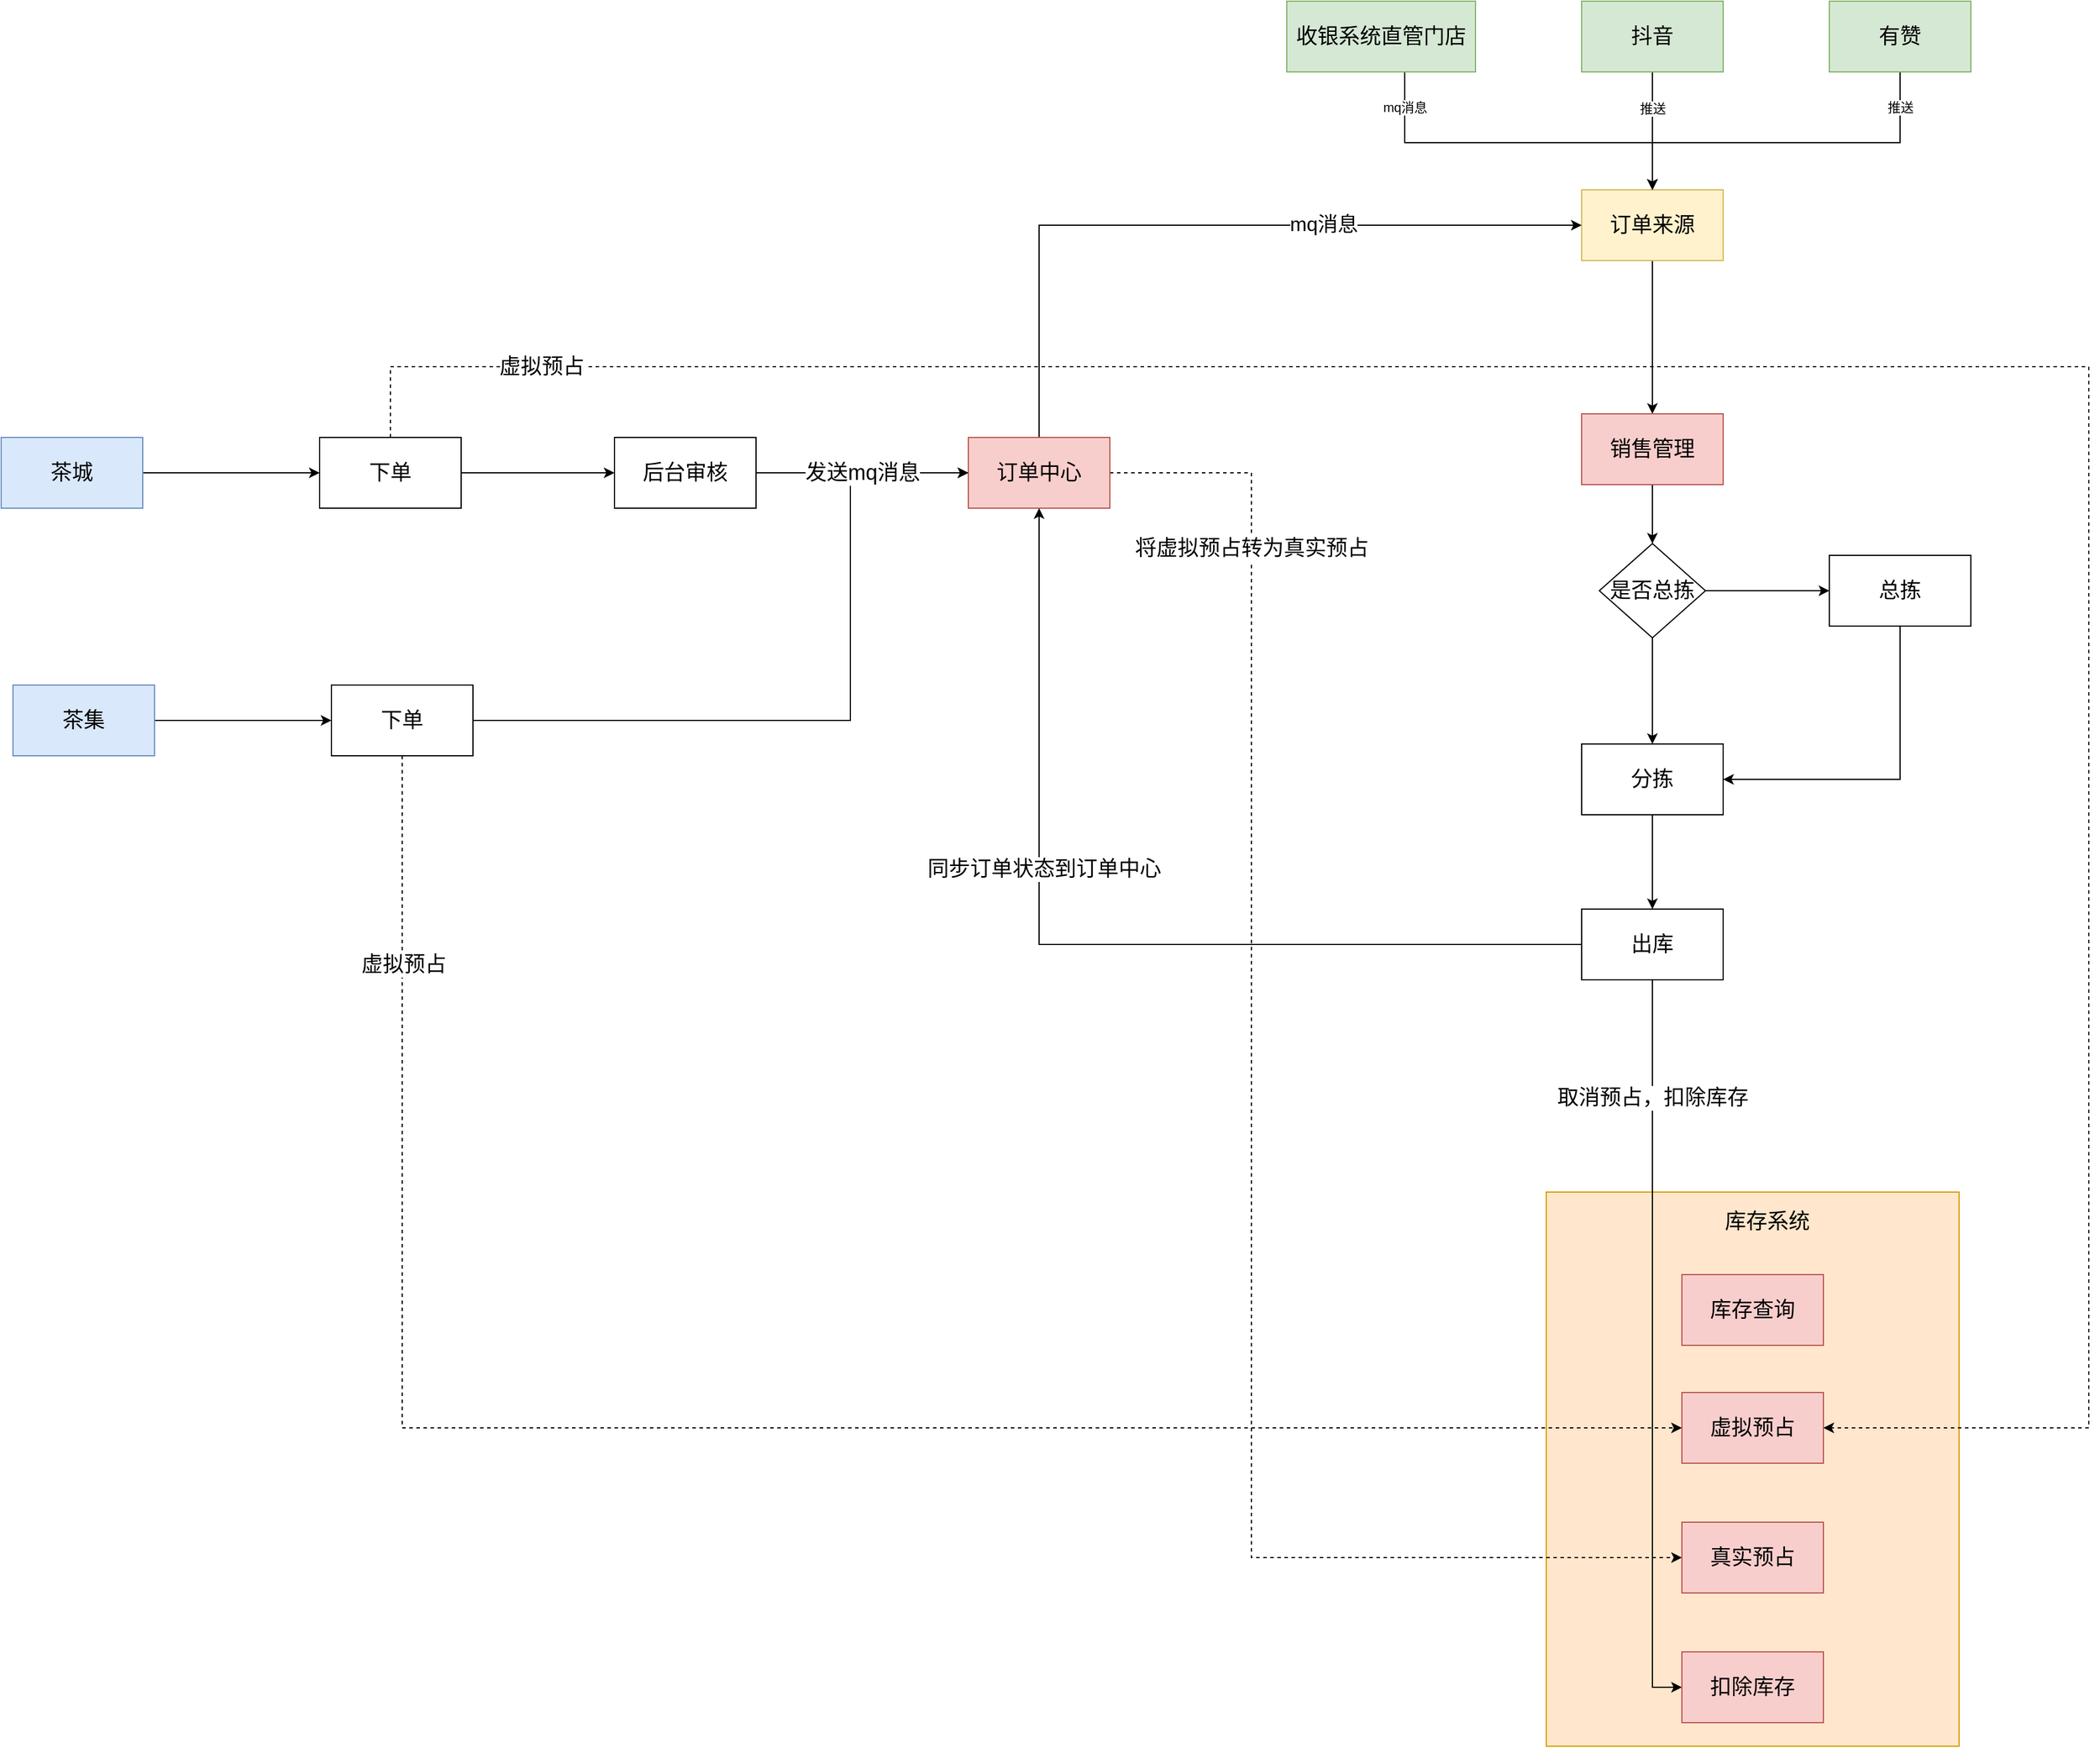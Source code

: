 <mxfile version="16.5.6" type="github" pages="4">
  <diagram id="C5RBs43oDa-KdzZeNtuy" name="Page-1">
    <mxGraphModel dx="3076" dy="1875" grid="1" gridSize="10" guides="1" tooltips="1" connect="1" arrows="1" fold="1" page="1" pageScale="1" pageWidth="827" pageHeight="1169" math="0" shadow="0">
      <root>
        <mxCell id="WIyWlLk6GJQsqaUBKTNV-0" />
        <mxCell id="WIyWlLk6GJQsqaUBKTNV-1" parent="WIyWlLk6GJQsqaUBKTNV-0" />
        <mxCell id="7eyO9Ys8YFR0F45SlKn1-10" value="" style="rounded=0;whiteSpace=wrap;html=1;fillColor=#ffe6cc;strokeColor=#d79b00;" vertex="1" parent="WIyWlLk6GJQsqaUBKTNV-1">
          <mxGeometry x="190" y="730" width="350" height="470" as="geometry" />
        </mxCell>
        <mxCell id="7eyO9Ys8YFR0F45SlKn1-21" style="edgeStyle=orthogonalEdgeStyle;rounded=0;orthogonalLoop=1;jettySize=auto;html=1;entryX=0.5;entryY=0;entryDx=0;entryDy=0;" edge="1" parent="WIyWlLk6GJQsqaUBKTNV-1" source="7eyO9Ys8YFR0F45SlKn1-3" target="7eyO9Ys8YFR0F45SlKn1-15">
          <mxGeometry relative="1" as="geometry" />
        </mxCell>
        <mxCell id="7eyO9Ys8YFR0F45SlKn1-3" value="&lt;font style=&quot;font-size: 18px&quot;&gt;订单来源&lt;/font&gt;" style="rounded=0;whiteSpace=wrap;html=1;fillColor=#fff2cc;strokeColor=#d6b656;" vertex="1" parent="WIyWlLk6GJQsqaUBKTNV-1">
          <mxGeometry x="220" y="-120" width="120" height="60" as="geometry" />
        </mxCell>
        <mxCell id="7eyO9Ys8YFR0F45SlKn1-49" style="edgeStyle=orthogonalEdgeStyle;rounded=0;orthogonalLoop=1;jettySize=auto;html=1;entryX=0;entryY=0.5;entryDx=0;entryDy=0;exitX=0.5;exitY=0;exitDx=0;exitDy=0;" edge="1" parent="WIyWlLk6GJQsqaUBKTNV-1" source="7eyO9Ys8YFR0F45SlKn1-4" target="7eyO9Ys8YFR0F45SlKn1-3">
          <mxGeometry relative="1" as="geometry">
            <mxPoint x="40" y="-90" as="sourcePoint" />
          </mxGeometry>
        </mxCell>
        <mxCell id="7eyO9Ys8YFR0F45SlKn1-50" value="mq消息" style="edgeLabel;html=1;align=center;verticalAlign=middle;resizable=0;points=[];fontSize=17;" vertex="1" connectable="0" parent="7eyO9Ys8YFR0F45SlKn1-49">
          <mxGeometry x="-0.133" relative="1" as="geometry">
            <mxPoint x="143" as="offset" />
          </mxGeometry>
        </mxCell>
        <mxCell id="7eyO9Ys8YFR0F45SlKn1-57" style="edgeStyle=orthogonalEdgeStyle;rounded=0;orthogonalLoop=1;jettySize=auto;html=1;entryX=0;entryY=0.5;entryDx=0;entryDy=0;dashed=1;" edge="1" parent="WIyWlLk6GJQsqaUBKTNV-1" source="7eyO9Ys8YFR0F45SlKn1-4" target="7eyO9Ys8YFR0F45SlKn1-14">
          <mxGeometry relative="1" as="geometry">
            <Array as="points">
              <mxPoint x="-60" y="120" />
              <mxPoint x="-60" y="1040" />
            </Array>
          </mxGeometry>
        </mxCell>
        <mxCell id="7eyO9Ys8YFR0F45SlKn1-63" value="将虚拟预占转为真实预占" style="edgeLabel;html=1;align=center;verticalAlign=middle;resizable=0;points=[];fontSize=18;" vertex="1" connectable="0" parent="7eyO9Ys8YFR0F45SlKn1-57">
          <mxGeometry x="-0.739" relative="1" as="geometry">
            <mxPoint as="offset" />
          </mxGeometry>
        </mxCell>
        <mxCell id="7eyO9Ys8YFR0F45SlKn1-4" value="&lt;font style=&quot;font-size: 18px&quot;&gt;订单中心&lt;/font&gt;" style="rounded=0;whiteSpace=wrap;html=1;fillColor=#f8cecc;strokeColor=#b85450;" vertex="1" parent="WIyWlLk6GJQsqaUBKTNV-1">
          <mxGeometry x="-300" y="90" width="120" height="60" as="geometry" />
        </mxCell>
        <mxCell id="7eyO9Ys8YFR0F45SlKn1-8" style="edgeStyle=orthogonalEdgeStyle;rounded=0;orthogonalLoop=1;jettySize=auto;html=1;entryX=0.5;entryY=0;entryDx=0;entryDy=0;" edge="1" parent="WIyWlLk6GJQsqaUBKTNV-1" source="7eyO9Ys8YFR0F45SlKn1-5" target="7eyO9Ys8YFR0F45SlKn1-3">
          <mxGeometry relative="1" as="geometry" />
        </mxCell>
        <mxCell id="7eyO9Ys8YFR0F45SlKn1-17" value="推送" style="edgeLabel;html=1;align=center;verticalAlign=middle;resizable=0;points=[];" vertex="1" connectable="0" parent="7eyO9Ys8YFR0F45SlKn1-8">
          <mxGeometry x="-0.153" y="-1" relative="1" as="geometry">
            <mxPoint x="1" y="-12" as="offset" />
          </mxGeometry>
        </mxCell>
        <mxCell id="7eyO9Ys8YFR0F45SlKn1-5" value="&lt;font style=&quot;font-size: 18px&quot;&gt;抖音&lt;/font&gt;" style="rounded=0;whiteSpace=wrap;html=1;fillColor=#d5e8d4;strokeColor=#82b366;" vertex="1" parent="WIyWlLk6GJQsqaUBKTNV-1">
          <mxGeometry x="220" y="-280" width="120" height="60" as="geometry" />
        </mxCell>
        <mxCell id="7eyO9Ys8YFR0F45SlKn1-9" style="edgeStyle=orthogonalEdgeStyle;rounded=0;orthogonalLoop=1;jettySize=auto;html=1;" edge="1" parent="WIyWlLk6GJQsqaUBKTNV-1" source="7eyO9Ys8YFR0F45SlKn1-6">
          <mxGeometry relative="1" as="geometry">
            <mxPoint x="280" y="-120" as="targetPoint" />
            <Array as="points">
              <mxPoint x="490" y="-160" />
              <mxPoint x="280" y="-160" />
            </Array>
          </mxGeometry>
        </mxCell>
        <mxCell id="7eyO9Ys8YFR0F45SlKn1-18" value="推送" style="edgeLabel;html=1;align=center;verticalAlign=middle;resizable=0;points=[];" vertex="1" connectable="0" parent="7eyO9Ys8YFR0F45SlKn1-9">
          <mxGeometry x="-0.693" y="-2" relative="1" as="geometry">
            <mxPoint x="2" y="-18" as="offset" />
          </mxGeometry>
        </mxCell>
        <mxCell id="7eyO9Ys8YFR0F45SlKn1-6" value="&lt;font style=&quot;font-size: 18px&quot;&gt;有赞&lt;/font&gt;" style="rounded=0;whiteSpace=wrap;html=1;fillColor=#d5e8d4;strokeColor=#82b366;" vertex="1" parent="WIyWlLk6GJQsqaUBKTNV-1">
          <mxGeometry x="430" y="-280" width="120" height="60" as="geometry" />
        </mxCell>
        <mxCell id="7eyO9Ys8YFR0F45SlKn1-11" value="&lt;font style=&quot;font-size: 18px&quot;&gt;库存系统&lt;/font&gt;" style="text;html=1;strokeColor=none;fillColor=none;align=center;verticalAlign=middle;whiteSpace=wrap;rounded=0;" vertex="1" parent="WIyWlLk6GJQsqaUBKTNV-1">
          <mxGeometry x="335" y="740" width="85" height="30" as="geometry" />
        </mxCell>
        <mxCell id="7eyO9Ys8YFR0F45SlKn1-12" value="&lt;font style=&quot;font-size: 18px&quot;&gt;库存查询&lt;/font&gt;" style="rounded=0;whiteSpace=wrap;html=1;fillColor=#f8cecc;strokeColor=#b85450;" vertex="1" parent="WIyWlLk6GJQsqaUBKTNV-1">
          <mxGeometry x="305" y="800" width="120" height="60" as="geometry" />
        </mxCell>
        <mxCell id="7eyO9Ys8YFR0F45SlKn1-13" value="&lt;font style=&quot;font-size: 18px&quot;&gt;虚拟预占&lt;/font&gt;" style="rounded=0;whiteSpace=wrap;html=1;fillColor=#f8cecc;strokeColor=#b85450;" vertex="1" parent="WIyWlLk6GJQsqaUBKTNV-1">
          <mxGeometry x="305" y="900" width="120" height="60" as="geometry" />
        </mxCell>
        <mxCell id="7eyO9Ys8YFR0F45SlKn1-14" value="&lt;font style=&quot;font-size: 18px&quot;&gt;真实预占&lt;/font&gt;" style="rounded=0;whiteSpace=wrap;html=1;fillColor=#f8cecc;strokeColor=#b85450;" vertex="1" parent="WIyWlLk6GJQsqaUBKTNV-1">
          <mxGeometry x="305" y="1010" width="120" height="60" as="geometry" />
        </mxCell>
        <mxCell id="7eyO9Ys8YFR0F45SlKn1-29" value="" style="edgeStyle=orthogonalEdgeStyle;rounded=0;orthogonalLoop=1;jettySize=auto;html=1;" edge="1" parent="WIyWlLk6GJQsqaUBKTNV-1" source="7eyO9Ys8YFR0F45SlKn1-15" target="7eyO9Ys8YFR0F45SlKn1-28">
          <mxGeometry relative="1" as="geometry" />
        </mxCell>
        <mxCell id="7eyO9Ys8YFR0F45SlKn1-15" value="&lt;font style=&quot;font-size: 18px&quot;&gt;销售管理&lt;/font&gt;" style="rounded=0;whiteSpace=wrap;html=1;fillColor=#f8cecc;strokeColor=#b85450;" vertex="1" parent="WIyWlLk6GJQsqaUBKTNV-1">
          <mxGeometry x="220" y="70" width="120" height="60" as="geometry" />
        </mxCell>
        <mxCell id="7eyO9Ys8YFR0F45SlKn1-52" value="" style="edgeStyle=orthogonalEdgeStyle;rounded=0;orthogonalLoop=1;jettySize=auto;html=1;" edge="1" parent="WIyWlLk6GJQsqaUBKTNV-1" source="7eyO9Ys8YFR0F45SlKn1-23" target="7eyO9Ys8YFR0F45SlKn1-51">
          <mxGeometry relative="1" as="geometry" />
        </mxCell>
        <mxCell id="7eyO9Ys8YFR0F45SlKn1-23" value="&lt;font style=&quot;font-size: 18px&quot;&gt;茶城&lt;/font&gt;" style="rounded=0;whiteSpace=wrap;html=1;fillColor=#dae8fc;strokeColor=#6c8ebf;" vertex="1" parent="WIyWlLk6GJQsqaUBKTNV-1">
          <mxGeometry x="-1120" y="90" width="120" height="60" as="geometry" />
        </mxCell>
        <mxCell id="7eyO9Ys8YFR0F45SlKn1-59" value="" style="edgeStyle=orthogonalEdgeStyle;rounded=0;orthogonalLoop=1;jettySize=auto;html=1;" edge="1" parent="WIyWlLk6GJQsqaUBKTNV-1" source="7eyO9Ys8YFR0F45SlKn1-24" target="7eyO9Ys8YFR0F45SlKn1-58">
          <mxGeometry relative="1" as="geometry" />
        </mxCell>
        <mxCell id="7eyO9Ys8YFR0F45SlKn1-24" value="&lt;font style=&quot;font-size: 18px&quot;&gt;茶集&lt;/font&gt;" style="rounded=0;whiteSpace=wrap;html=1;fillColor=#dae8fc;strokeColor=#6c8ebf;" vertex="1" parent="WIyWlLk6GJQsqaUBKTNV-1">
          <mxGeometry x="-1110" y="300" width="120" height="60" as="geometry" />
        </mxCell>
        <mxCell id="7eyO9Ys8YFR0F45SlKn1-31" value="" style="edgeStyle=orthogonalEdgeStyle;rounded=0;orthogonalLoop=1;jettySize=auto;html=1;" edge="1" parent="WIyWlLk6GJQsqaUBKTNV-1" source="7eyO9Ys8YFR0F45SlKn1-28" target="7eyO9Ys8YFR0F45SlKn1-30">
          <mxGeometry relative="1" as="geometry" />
        </mxCell>
        <mxCell id="7eyO9Ys8YFR0F45SlKn1-33" value="" style="edgeStyle=orthogonalEdgeStyle;rounded=0;orthogonalLoop=1;jettySize=auto;html=1;" edge="1" parent="WIyWlLk6GJQsqaUBKTNV-1" source="7eyO9Ys8YFR0F45SlKn1-28" target="7eyO9Ys8YFR0F45SlKn1-32">
          <mxGeometry relative="1" as="geometry" />
        </mxCell>
        <mxCell id="7eyO9Ys8YFR0F45SlKn1-28" value="&lt;font style=&quot;font-size: 18px&quot;&gt;是否总拣&lt;/font&gt;" style="rhombus;whiteSpace=wrap;html=1;rounded=0;" vertex="1" parent="WIyWlLk6GJQsqaUBKTNV-1">
          <mxGeometry x="235" y="180" width="90" height="80" as="geometry" />
        </mxCell>
        <mxCell id="7eyO9Ys8YFR0F45SlKn1-37" value="" style="edgeStyle=orthogonalEdgeStyle;rounded=0;orthogonalLoop=1;jettySize=auto;html=1;" edge="1" parent="WIyWlLk6GJQsqaUBKTNV-1" source="7eyO9Ys8YFR0F45SlKn1-30" target="7eyO9Ys8YFR0F45SlKn1-36">
          <mxGeometry relative="1" as="geometry" />
        </mxCell>
        <mxCell id="7eyO9Ys8YFR0F45SlKn1-30" value="&lt;font style=&quot;font-size: 18px&quot;&gt;分拣&lt;/font&gt;" style="whiteSpace=wrap;html=1;rounded=0;" vertex="1" parent="WIyWlLk6GJQsqaUBKTNV-1">
          <mxGeometry x="220" y="350" width="120" height="60" as="geometry" />
        </mxCell>
        <mxCell id="7eyO9Ys8YFR0F45SlKn1-35" style="edgeStyle=orthogonalEdgeStyle;rounded=0;orthogonalLoop=1;jettySize=auto;html=1;entryX=1;entryY=0.5;entryDx=0;entryDy=0;" edge="1" parent="WIyWlLk6GJQsqaUBKTNV-1" source="7eyO9Ys8YFR0F45SlKn1-32" target="7eyO9Ys8YFR0F45SlKn1-30">
          <mxGeometry relative="1" as="geometry">
            <Array as="points">
              <mxPoint x="490" y="380" />
            </Array>
          </mxGeometry>
        </mxCell>
        <mxCell id="7eyO9Ys8YFR0F45SlKn1-32" value="&lt;font style=&quot;font-size: 18px&quot;&gt;总拣&lt;/font&gt;" style="whiteSpace=wrap;html=1;rounded=0;" vertex="1" parent="WIyWlLk6GJQsqaUBKTNV-1">
          <mxGeometry x="430" y="190" width="120" height="60" as="geometry" />
        </mxCell>
        <mxCell id="7eyO9Ys8YFR0F45SlKn1-41" style="edgeStyle=orthogonalEdgeStyle;rounded=0;orthogonalLoop=1;jettySize=auto;html=1;entryX=0;entryY=0.5;entryDx=0;entryDy=0;" edge="1" parent="WIyWlLk6GJQsqaUBKTNV-1" source="7eyO9Ys8YFR0F45SlKn1-36" target="7eyO9Ys8YFR0F45SlKn1-40">
          <mxGeometry relative="1" as="geometry">
            <Array as="points">
              <mxPoint x="280" y="1150" />
            </Array>
          </mxGeometry>
        </mxCell>
        <mxCell id="7eyO9Ys8YFR0F45SlKn1-44" value="取消预占，扣除库存" style="edgeLabel;html=1;align=center;verticalAlign=middle;resizable=0;points=[];fontSize=18;" vertex="1" connectable="0" parent="7eyO9Ys8YFR0F45SlKn1-41">
          <mxGeometry x="-0.454" y="-2" relative="1" as="geometry">
            <mxPoint x="2" y="-71" as="offset" />
          </mxGeometry>
        </mxCell>
        <mxCell id="7eyO9Ys8YFR0F45SlKn1-42" style="edgeStyle=orthogonalEdgeStyle;rounded=0;orthogonalLoop=1;jettySize=auto;html=1;entryX=0.5;entryY=1;entryDx=0;entryDy=0;" edge="1" parent="WIyWlLk6GJQsqaUBKTNV-1" source="7eyO9Ys8YFR0F45SlKn1-36" target="7eyO9Ys8YFR0F45SlKn1-4">
          <mxGeometry relative="1" as="geometry" />
        </mxCell>
        <mxCell id="7eyO9Ys8YFR0F45SlKn1-43" value="同步订单状态到订单中心" style="edgeLabel;html=1;align=center;verticalAlign=middle;resizable=0;points=[];fontSize=18;" vertex="1" connectable="0" parent="7eyO9Ys8YFR0F45SlKn1-42">
          <mxGeometry x="0.264" y="-4" relative="1" as="geometry">
            <mxPoint as="offset" />
          </mxGeometry>
        </mxCell>
        <mxCell id="7eyO9Ys8YFR0F45SlKn1-36" value="&lt;font style=&quot;font-size: 18px&quot;&gt;出库&lt;/font&gt;" style="whiteSpace=wrap;html=1;rounded=0;" vertex="1" parent="WIyWlLk6GJQsqaUBKTNV-1">
          <mxGeometry x="220" y="490" width="120" height="60" as="geometry" />
        </mxCell>
        <mxCell id="7eyO9Ys8YFR0F45SlKn1-40" value="&lt;font style=&quot;font-size: 18px&quot;&gt;扣除库存&lt;/font&gt;" style="rounded=0;whiteSpace=wrap;html=1;fillColor=#f8cecc;strokeColor=#b85450;" vertex="1" parent="WIyWlLk6GJQsqaUBKTNV-1">
          <mxGeometry x="305" y="1120" width="120" height="60" as="geometry" />
        </mxCell>
        <mxCell id="7eyO9Ys8YFR0F45SlKn1-46" style="edgeStyle=orthogonalEdgeStyle;rounded=0;orthogonalLoop=1;jettySize=auto;html=1;entryX=0.5;entryY=0;entryDx=0;entryDy=0;" edge="1" parent="WIyWlLk6GJQsqaUBKTNV-1" source="7eyO9Ys8YFR0F45SlKn1-45" target="7eyO9Ys8YFR0F45SlKn1-3">
          <mxGeometry relative="1" as="geometry">
            <Array as="points">
              <mxPoint x="70" y="-160" />
              <mxPoint x="280" y="-160" />
            </Array>
          </mxGeometry>
        </mxCell>
        <mxCell id="7eyO9Ys8YFR0F45SlKn1-47" value="mq消息" style="edgeLabel;html=1;align=center;verticalAlign=middle;resizable=0;points=[];" vertex="1" connectable="0" parent="7eyO9Ys8YFR0F45SlKn1-46">
          <mxGeometry x="-0.187" relative="1" as="geometry">
            <mxPoint x="-66" y="-30" as="offset" />
          </mxGeometry>
        </mxCell>
        <mxCell id="7eyO9Ys8YFR0F45SlKn1-45" value="&lt;font style=&quot;font-size: 18px&quot;&gt;收银系统直管门店&lt;/font&gt;" style="rounded=0;whiteSpace=wrap;html=1;fillColor=#d5e8d4;strokeColor=#82b366;" vertex="1" parent="WIyWlLk6GJQsqaUBKTNV-1">
          <mxGeometry x="-30" y="-280" width="160" height="60" as="geometry" />
        </mxCell>
        <mxCell id="7eyO9Ys8YFR0F45SlKn1-54" value="" style="edgeStyle=orthogonalEdgeStyle;rounded=0;orthogonalLoop=1;jettySize=auto;html=1;" edge="1" parent="WIyWlLk6GJQsqaUBKTNV-1" source="7eyO9Ys8YFR0F45SlKn1-51" target="7eyO9Ys8YFR0F45SlKn1-53">
          <mxGeometry relative="1" as="geometry" />
        </mxCell>
        <mxCell id="7eyO9Ys8YFR0F45SlKn1-61" style="edgeStyle=orthogonalEdgeStyle;rounded=0;orthogonalLoop=1;jettySize=auto;html=1;dashed=1;" edge="1" parent="WIyWlLk6GJQsqaUBKTNV-1" source="7eyO9Ys8YFR0F45SlKn1-51" target="7eyO9Ys8YFR0F45SlKn1-13">
          <mxGeometry relative="1" as="geometry">
            <Array as="points">
              <mxPoint x="-790" y="30" />
              <mxPoint x="650" y="30" />
              <mxPoint x="650" y="930" />
            </Array>
          </mxGeometry>
        </mxCell>
        <mxCell id="7eyO9Ys8YFR0F45SlKn1-62" value="虚拟预占" style="edgeLabel;html=1;align=center;verticalAlign=middle;resizable=0;points=[];fontSize=18;" vertex="1" connectable="0" parent="7eyO9Ys8YFR0F45SlKn1-61">
          <mxGeometry x="-0.857" relative="1" as="geometry">
            <mxPoint as="offset" />
          </mxGeometry>
        </mxCell>
        <mxCell id="7eyO9Ys8YFR0F45SlKn1-51" value="&lt;font style=&quot;font-size: 18px&quot;&gt;下单&lt;/font&gt;" style="whiteSpace=wrap;html=1;rounded=0;" vertex="1" parent="WIyWlLk6GJQsqaUBKTNV-1">
          <mxGeometry x="-850" y="90" width="120" height="60" as="geometry" />
        </mxCell>
        <mxCell id="7eyO9Ys8YFR0F45SlKn1-56" style="edgeStyle=orthogonalEdgeStyle;rounded=0;orthogonalLoop=1;jettySize=auto;html=1;" edge="1" parent="WIyWlLk6GJQsqaUBKTNV-1" source="7eyO9Ys8YFR0F45SlKn1-53" target="7eyO9Ys8YFR0F45SlKn1-4">
          <mxGeometry relative="1" as="geometry" />
        </mxCell>
        <mxCell id="7eyO9Ys8YFR0F45SlKn1-53" value="&lt;font style=&quot;font-size: 18px&quot;&gt;后台审核&lt;/font&gt;" style="whiteSpace=wrap;html=1;rounded=0;" vertex="1" parent="WIyWlLk6GJQsqaUBKTNV-1">
          <mxGeometry x="-600" y="90" width="120" height="60" as="geometry" />
        </mxCell>
        <mxCell id="7eyO9Ys8YFR0F45SlKn1-60" style="edgeStyle=orthogonalEdgeStyle;rounded=0;orthogonalLoop=1;jettySize=auto;html=1;entryX=0;entryY=0.5;entryDx=0;entryDy=0;" edge="1" parent="WIyWlLk6GJQsqaUBKTNV-1" source="7eyO9Ys8YFR0F45SlKn1-58" target="7eyO9Ys8YFR0F45SlKn1-4">
          <mxGeometry relative="1" as="geometry">
            <Array as="points">
              <mxPoint x="-400" y="330" />
              <mxPoint x="-400" y="120" />
            </Array>
          </mxGeometry>
        </mxCell>
        <mxCell id="7eyO9Ys8YFR0F45SlKn1-64" value="发送mq消息" style="edgeLabel;html=1;align=center;verticalAlign=middle;resizable=0;points=[];fontSize=18;" vertex="1" connectable="0" parent="7eyO9Ys8YFR0F45SlKn1-60">
          <mxGeometry x="0.121" y="-1" relative="1" as="geometry">
            <mxPoint x="9" y="-177" as="offset" />
          </mxGeometry>
        </mxCell>
        <mxCell id="7eyO9Ys8YFR0F45SlKn1-67" style="edgeStyle=orthogonalEdgeStyle;rounded=0;orthogonalLoop=1;jettySize=auto;html=1;entryX=0;entryY=0.5;entryDx=0;entryDy=0;fontSize=18;dashed=1;" edge="1" parent="WIyWlLk6GJQsqaUBKTNV-1" source="7eyO9Ys8YFR0F45SlKn1-58" target="7eyO9Ys8YFR0F45SlKn1-13">
          <mxGeometry relative="1" as="geometry">
            <Array as="points">
              <mxPoint x="-780" y="930" />
            </Array>
          </mxGeometry>
        </mxCell>
        <mxCell id="7eyO9Ys8YFR0F45SlKn1-68" value="虚拟预占" style="edgeLabel;html=1;align=center;verticalAlign=middle;resizable=0;points=[];fontSize=18;" vertex="1" connectable="0" parent="7eyO9Ys8YFR0F45SlKn1-67">
          <mxGeometry x="-0.787" y="1" relative="1" as="geometry">
            <mxPoint as="offset" />
          </mxGeometry>
        </mxCell>
        <mxCell id="7eyO9Ys8YFR0F45SlKn1-58" value="&lt;font style=&quot;font-size: 18px&quot;&gt;下单&lt;/font&gt;" style="whiteSpace=wrap;html=1;rounded=0;" vertex="1" parent="WIyWlLk6GJQsqaUBKTNV-1">
          <mxGeometry x="-840" y="300" width="120" height="60" as="geometry" />
        </mxCell>
      </root>
    </mxGraphModel>
  </diagram>
  <diagram id="S9z1tQ-nLBidX5whtT1J" name="第 2 页">
    <mxGraphModel dx="1422" dy="1931" grid="1" gridSize="10" guides="1" tooltips="1" connect="1" arrows="1" fold="1" page="1" pageScale="1" pageWidth="827" pageHeight="1169" math="0" shadow="0">
      <root>
        <mxCell id="UitDZ5aQbuG6lCsxIav0-0" />
        <mxCell id="UitDZ5aQbuG6lCsxIav0-1" parent="UitDZ5aQbuG6lCsxIav0-0" />
        <mxCell id="Eh5Nf29OpVpM1ZdeeOUE-0" value="" style="rounded=0;whiteSpace=wrap;html=1;fontSize=18;" vertex="1" parent="UitDZ5aQbuG6lCsxIav0-1">
          <mxGeometry x="40" y="760" width="1540" height="150" as="geometry" />
        </mxCell>
        <mxCell id="Eh5Nf29OpVpM1ZdeeOUE-1" value="" style="rounded=0;whiteSpace=wrap;html=1;fontSize=18;" vertex="1" parent="UitDZ5aQbuG6lCsxIav0-1">
          <mxGeometry x="40" y="-10" width="1540" height="710" as="geometry" />
        </mxCell>
        <mxCell id="Eh5Nf29OpVpM1ZdeeOUE-2" value="" style="edgeStyle=orthogonalEdgeStyle;rounded=0;orthogonalLoop=1;jettySize=auto;html=1;fontSize=18;" edge="1" parent="UitDZ5aQbuG6lCsxIav0-1" source="Eh5Nf29OpVpM1ZdeeOUE-4" target="Eh5Nf29OpVpM1ZdeeOUE-7">
          <mxGeometry relative="1" as="geometry" />
        </mxCell>
        <mxCell id="Eh5Nf29OpVpM1ZdeeOUE-3" value="新增" style="edgeLabel;html=1;align=center;verticalAlign=middle;resizable=0;points=[];fontSize=18;" vertex="1" connectable="0" parent="Eh5Nf29OpVpM1ZdeeOUE-2">
          <mxGeometry x="-0.231" relative="1" as="geometry">
            <mxPoint as="offset" />
          </mxGeometry>
        </mxCell>
        <mxCell id="Eh5Nf29OpVpM1ZdeeOUE-4" value="采购管理" style="rounded=0;whiteSpace=wrap;html=1;fontSize=18;" vertex="1" parent="UitDZ5aQbuG6lCsxIav0-1">
          <mxGeometry x="100" y="220" width="120" height="60" as="geometry" />
        </mxCell>
        <mxCell id="Eh5Nf29OpVpM1ZdeeOUE-5" style="edgeStyle=orthogonalEdgeStyle;rounded=0;orthogonalLoop=1;jettySize=auto;html=1;entryX=0;entryY=0.5;entryDx=0;entryDy=0;fontSize=18;" edge="1" parent="UitDZ5aQbuG6lCsxIav0-1" source="Eh5Nf29OpVpM1ZdeeOUE-7" target="Eh5Nf29OpVpM1ZdeeOUE-14">
          <mxGeometry relative="1" as="geometry" />
        </mxCell>
        <mxCell id="Eh5Nf29OpVpM1ZdeeOUE-6" style="edgeStyle=orthogonalEdgeStyle;rounded=0;orthogonalLoop=1;jettySize=auto;html=1;entryX=0;entryY=0.5;entryDx=0;entryDy=0;fontSize=18;" edge="1" parent="UitDZ5aQbuG6lCsxIav0-1" source="Eh5Nf29OpVpM1ZdeeOUE-7" target="Eh5Nf29OpVpM1ZdeeOUE-10">
          <mxGeometry relative="1" as="geometry" />
        </mxCell>
        <mxCell id="Eh5Nf29OpVpM1ZdeeOUE-7" value="采购订单" style="rounded=0;whiteSpace=wrap;html=1;fontSize=18;fillColor=#dae8fc;strokeColor=#6c8ebf;" vertex="1" parent="UitDZ5aQbuG6lCsxIav0-1">
          <mxGeometry x="350" y="220" width="120" height="60" as="geometry" />
        </mxCell>
        <mxCell id="Eh5Nf29OpVpM1ZdeeOUE-8" style="edgeStyle=orthogonalEdgeStyle;rounded=0;orthogonalLoop=1;jettySize=auto;html=1;entryX=0;entryY=0.5;entryDx=0;entryDy=0;fontSize=18;" edge="1" parent="UitDZ5aQbuG6lCsxIav0-1" source="Eh5Nf29OpVpM1ZdeeOUE-10" target="Eh5Nf29OpVpM1ZdeeOUE-18">
          <mxGeometry relative="1" as="geometry" />
        </mxCell>
        <mxCell id="Eh5Nf29OpVpM1ZdeeOUE-9" style="edgeStyle=orthogonalEdgeStyle;rounded=0;orthogonalLoop=1;jettySize=auto;html=1;fontSize=18;" edge="1" parent="UitDZ5aQbuG6lCsxIav0-1" source="Eh5Nf29OpVpM1ZdeeOUE-10" target="Eh5Nf29OpVpM1ZdeeOUE-38">
          <mxGeometry relative="1" as="geometry" />
        </mxCell>
        <mxCell id="Eh5Nf29OpVpM1ZdeeOUE-10" value="计划采购" style="whiteSpace=wrap;html=1;rounded=0;fontSize=18;fillColor=#fff2cc;strokeColor=#d6b656;" vertex="1" parent="UitDZ5aQbuG6lCsxIav0-1">
          <mxGeometry x="600" y="270" width="120" height="60" as="geometry" />
        </mxCell>
        <mxCell id="Eh5Nf29OpVpM1ZdeeOUE-11" style="edgeStyle=orthogonalEdgeStyle;rounded=0;orthogonalLoop=1;jettySize=auto;html=1;entryX=0;entryY=0.5;entryDx=0;entryDy=0;fontSize=18;" edge="1" parent="UitDZ5aQbuG6lCsxIav0-1" source="Eh5Nf29OpVpM1ZdeeOUE-14" target="Eh5Nf29OpVpM1ZdeeOUE-18">
          <mxGeometry relative="1" as="geometry" />
        </mxCell>
        <mxCell id="Eh5Nf29OpVpM1ZdeeOUE-12" value="" style="edgeStyle=orthogonalEdgeStyle;rounded=0;orthogonalLoop=1;jettySize=auto;html=1;fontSize=18;" edge="1" parent="UitDZ5aQbuG6lCsxIav0-1" source="Eh5Nf29OpVpM1ZdeeOUE-14" target="Eh5Nf29OpVpM1ZdeeOUE-25">
          <mxGeometry relative="1" as="geometry">
            <Array as="points">
              <mxPoint x="660" y="130" />
              <mxPoint x="660" y="130" />
            </Array>
          </mxGeometry>
        </mxCell>
        <mxCell id="Eh5Nf29OpVpM1ZdeeOUE-13" value="只有现购商品才能进行采购预付" style="edgeLabel;html=1;align=center;verticalAlign=middle;resizable=0;points=[];fontSize=18;" vertex="1" connectable="0" parent="Eh5Nf29OpVpM1ZdeeOUE-12">
          <mxGeometry x="-0.292" y="3" relative="1" as="geometry">
            <mxPoint x="3" y="-11" as="offset" />
          </mxGeometry>
        </mxCell>
        <mxCell id="Eh5Nf29OpVpM1ZdeeOUE-14" value="零星采购" style="whiteSpace=wrap;html=1;rounded=0;fontSize=18;fillColor=#fff2cc;strokeColor=#d6b656;" vertex="1" parent="UitDZ5aQbuG6lCsxIav0-1">
          <mxGeometry x="600" y="170" width="120" height="60" as="geometry" />
        </mxCell>
        <mxCell id="Eh5Nf29OpVpM1ZdeeOUE-15" style="edgeStyle=orthogonalEdgeStyle;rounded=0;orthogonalLoop=1;jettySize=auto;html=1;fontSize=18;" edge="1" parent="UitDZ5aQbuG6lCsxIav0-1" source="Eh5Nf29OpVpM1ZdeeOUE-18" target="Eh5Nf29OpVpM1ZdeeOUE-21">
          <mxGeometry relative="1" as="geometry" />
        </mxCell>
        <mxCell id="Eh5Nf29OpVpM1ZdeeOUE-16" style="edgeStyle=orthogonalEdgeStyle;rounded=0;orthogonalLoop=1;jettySize=auto;html=1;entryX=0;entryY=0.5;entryDx=0;entryDy=0;fontSize=18;" edge="1" parent="UitDZ5aQbuG6lCsxIav0-1" source="Eh5Nf29OpVpM1ZdeeOUE-18" target="Eh5Nf29OpVpM1ZdeeOUE-26">
          <mxGeometry relative="1" as="geometry">
            <Array as="points">
              <mxPoint x="1060" y="60" />
            </Array>
          </mxGeometry>
        </mxCell>
        <mxCell id="Eh5Nf29OpVpM1ZdeeOUE-17" style="edgeStyle=orthogonalEdgeStyle;rounded=0;orthogonalLoop=1;jettySize=auto;html=1;fontSize=18;" edge="1" parent="UitDZ5aQbuG6lCsxIav0-1" source="Eh5Nf29OpVpM1ZdeeOUE-18" target="Eh5Nf29OpVpM1ZdeeOUE-29">
          <mxGeometry relative="1" as="geometry">
            <Array as="points">
              <mxPoint x="1050" y="420" />
            </Array>
          </mxGeometry>
        </mxCell>
        <mxCell id="Eh5Nf29OpVpM1ZdeeOUE-18" value="采购入库" style="rounded=0;whiteSpace=wrap;html=1;fontSize=18;fillColor=#dae8fc;strokeColor=#6c8ebf;" vertex="1" parent="UitDZ5aQbuG6lCsxIav0-1">
          <mxGeometry x="1000" y="220" width="120" height="60" as="geometry" />
        </mxCell>
        <mxCell id="Eh5Nf29OpVpM1ZdeeOUE-19" style="edgeStyle=orthogonalEdgeStyle;rounded=0;orthogonalLoop=1;jettySize=auto;html=1;entryX=1;entryY=0.5;entryDx=0;entryDy=0;fontSize=18;" edge="1" parent="UitDZ5aQbuG6lCsxIav0-1" source="Eh5Nf29OpVpM1ZdeeOUE-21" target="Eh5Nf29OpVpM1ZdeeOUE-26">
          <mxGeometry relative="1" as="geometry">
            <Array as="points">
              <mxPoint x="1330" y="60" />
            </Array>
          </mxGeometry>
        </mxCell>
        <mxCell id="Eh5Nf29OpVpM1ZdeeOUE-20" style="edgeStyle=orthogonalEdgeStyle;rounded=0;orthogonalLoop=1;jettySize=auto;html=1;entryX=0.5;entryY=0;entryDx=0;entryDy=0;fontSize=18;" edge="1" parent="UitDZ5aQbuG6lCsxIav0-1" source="Eh5Nf29OpVpM1ZdeeOUE-21" target="Eh5Nf29OpVpM1ZdeeOUE-29">
          <mxGeometry relative="1" as="geometry">
            <Array as="points">
              <mxPoint x="1330" y="420" />
              <mxPoint x="1181" y="420" />
            </Array>
          </mxGeometry>
        </mxCell>
        <mxCell id="Eh5Nf29OpVpM1ZdeeOUE-21" value="采购退货" style="rounded=0;whiteSpace=wrap;html=1;fontSize=18;fillColor=#dae8fc;strokeColor=#6c8ebf;" vertex="1" parent="UitDZ5aQbuG6lCsxIav0-1">
          <mxGeometry x="1270" y="220" width="120" height="60" as="geometry" />
        </mxCell>
        <mxCell id="Eh5Nf29OpVpM1ZdeeOUE-22" style="edgeStyle=orthogonalEdgeStyle;rounded=0;orthogonalLoop=1;jettySize=auto;html=1;fontSize=18;" edge="1" parent="UitDZ5aQbuG6lCsxIav0-1" source="Eh5Nf29OpVpM1ZdeeOUE-24">
          <mxGeometry relative="1" as="geometry">
            <mxPoint x="920" y="250" as="targetPoint" />
          </mxGeometry>
        </mxCell>
        <mxCell id="Eh5Nf29OpVpM1ZdeeOUE-23" value="更新发货状态、快递单号" style="edgeLabel;html=1;align=center;verticalAlign=middle;resizable=0;points=[];fontSize=18;" vertex="1" connectable="0" parent="Eh5Nf29OpVpM1ZdeeOUE-22">
          <mxGeometry x="0.043" y="-1" relative="1" as="geometry">
            <mxPoint as="offset" />
          </mxGeometry>
        </mxCell>
        <mxCell id="Eh5Nf29OpVpM1ZdeeOUE-24" value="供应商发货" style="rounded=0;whiteSpace=wrap;html=1;fontSize=18;fillColor=#d5e8d4;strokeColor=#82b366;" vertex="1" parent="UitDZ5aQbuG6lCsxIav0-1">
          <mxGeometry x="860" y="805" width="120" height="50" as="geometry" />
        </mxCell>
        <mxCell id="Eh5Nf29OpVpM1ZdeeOUE-25" value="采购预付单" style="whiteSpace=wrap;html=1;fontSize=18;rounded=0;fillColor=#dae8fc;strokeColor=#6c8ebf;" vertex="1" parent="UitDZ5aQbuG6lCsxIav0-1">
          <mxGeometry x="600" width="120" height="60" as="geometry" />
        </mxCell>
        <mxCell id="Eh5Nf29OpVpM1ZdeeOUE-26" value="库存服务&lt;br&gt;更新库存" style="rounded=0;whiteSpace=wrap;html=1;fontSize=18;fillColor=#f8cecc;strokeColor=#b85450;" vertex="1" parent="UitDZ5aQbuG6lCsxIav0-1">
          <mxGeometry x="1130" y="30" width="120" height="60" as="geometry" />
        </mxCell>
        <mxCell id="Eh5Nf29OpVpM1ZdeeOUE-27" value="" style="edgeStyle=orthogonalEdgeStyle;rounded=0;orthogonalLoop=1;jettySize=auto;html=1;fontSize=18;" edge="1" parent="UitDZ5aQbuG6lCsxIav0-1" source="Eh5Nf29OpVpM1ZdeeOUE-29" target="Eh5Nf29OpVpM1ZdeeOUE-31">
          <mxGeometry relative="1" as="geometry" />
        </mxCell>
        <mxCell id="Eh5Nf29OpVpM1ZdeeOUE-28" value="" style="edgeStyle=orthogonalEdgeStyle;rounded=0;orthogonalLoop=1;jettySize=auto;html=1;fontSize=18;" edge="1" parent="UitDZ5aQbuG6lCsxIav0-1" source="Eh5Nf29OpVpM1ZdeeOUE-29" target="Eh5Nf29OpVpM1ZdeeOUE-33">
          <mxGeometry relative="1" as="geometry" />
        </mxCell>
        <mxCell id="Eh5Nf29OpVpM1ZdeeOUE-29" value="采购对账单" style="rounded=0;whiteSpace=wrap;html=1;fontSize=18;fillColor=#dae8fc;strokeColor=#6c8ebf;" vertex="1" parent="UitDZ5aQbuG6lCsxIav0-1">
          <mxGeometry x="1121" y="480" width="120" height="60" as="geometry" />
        </mxCell>
        <mxCell id="Eh5Nf29OpVpM1ZdeeOUE-30" value="根据采购入库、退货单生成对账单&lt;br&gt;只有计划采购类型的订单才能生成对账单" style="text;html=1;strokeColor=none;fillColor=none;align=center;verticalAlign=middle;whiteSpace=wrap;rounded=0;fontSize=18;" vertex="1" parent="UitDZ5aQbuG6lCsxIav0-1">
          <mxGeometry x="1090.5" y="300" width="199" height="140" as="geometry" />
        </mxCell>
        <mxCell id="Eh5Nf29OpVpM1ZdeeOUE-31" value="供应商确认对账单" style="whiteSpace=wrap;html=1;fontSize=18;rounded=0;fillColor=#d5e8d4;strokeColor=#82b366;" vertex="1" parent="UitDZ5aQbuG6lCsxIav0-1">
          <mxGeometry x="1340" y="800" width="160" height="60" as="geometry" />
        </mxCell>
        <mxCell id="Eh5Nf29OpVpM1ZdeeOUE-32" style="edgeStyle=orthogonalEdgeStyle;rounded=0;orthogonalLoop=1;jettySize=auto;html=1;fontSize=18;" edge="1" parent="UitDZ5aQbuG6lCsxIav0-1" source="Eh5Nf29OpVpM1ZdeeOUE-33" target="Eh5Nf29OpVpM1ZdeeOUE-36">
          <mxGeometry relative="1" as="geometry" />
        </mxCell>
        <mxCell id="Eh5Nf29OpVpM1ZdeeOUE-33" value="应付确认单" style="whiteSpace=wrap;html=1;fontSize=18;rounded=0;fillColor=#dae8fc;strokeColor=#6c8ebf;" vertex="1" parent="UitDZ5aQbuG6lCsxIav0-1">
          <mxGeometry x="1121" y="620" width="120" height="60" as="geometry" />
        </mxCell>
        <mxCell id="Eh5Nf29OpVpM1ZdeeOUE-34" value="ERP" style="text;html=1;strokeColor=none;fillColor=none;align=center;verticalAlign=middle;whiteSpace=wrap;rounded=0;fontSize=18;" vertex="1" parent="UitDZ5aQbuG6lCsxIav0-1">
          <mxGeometry x="60" y="15" width="60" height="30" as="geometry" />
        </mxCell>
        <mxCell id="Eh5Nf29OpVpM1ZdeeOUE-35" value="供应商" style="text;html=1;strokeColor=none;fillColor=none;align=center;verticalAlign=middle;whiteSpace=wrap;rounded=0;fontSize=18;" vertex="1" parent="UitDZ5aQbuG6lCsxIav0-1">
          <mxGeometry x="60" y="780" width="70" height="30" as="geometry" />
        </mxCell>
        <mxCell id="Eh5Nf29OpVpM1ZdeeOUE-36" value="更新供应商账户余额" style="rounded=0;whiteSpace=wrap;html=1;fontSize=18;fillColor=#d5e8d4;strokeColor=#82b366;" vertex="1" parent="UitDZ5aQbuG6lCsxIav0-1">
          <mxGeometry x="1130" y="805" width="101" height="60" as="geometry" />
        </mxCell>
        <mxCell id="Eh5Nf29OpVpM1ZdeeOUE-37" style="edgeStyle=orthogonalEdgeStyle;rounded=0;orthogonalLoop=1;jettySize=auto;html=1;fontSize=18;" edge="1" parent="UitDZ5aQbuG6lCsxIav0-1" source="Eh5Nf29OpVpM1ZdeeOUE-38" target="Eh5Nf29OpVpM1ZdeeOUE-24">
          <mxGeometry relative="1" as="geometry" />
        </mxCell>
        <mxCell id="Eh5Nf29OpVpM1ZdeeOUE-38" value="查看采购订单" style="rounded=0;whiteSpace=wrap;html=1;fontSize=18;fillColor=#d5e8d4;strokeColor=#82b366;" vertex="1" parent="UitDZ5aQbuG6lCsxIav0-1">
          <mxGeometry x="600" y="800" width="120" height="60" as="geometry" />
        </mxCell>
        <mxCell id="Eh5Nf29OpVpM1ZdeeOUE-39" value="" style="edgeStyle=orthogonalEdgeStyle;rounded=0;orthogonalLoop=1;jettySize=auto;html=1;fontSize=18;" edge="1" parent="UitDZ5aQbuG6lCsxIav0-1" source="Eh5Nf29OpVpM1ZdeeOUE-40" target="Eh5Nf29OpVpM1ZdeeOUE-42">
          <mxGeometry relative="1" as="geometry" />
        </mxCell>
        <mxCell id="Eh5Nf29OpVpM1ZdeeOUE-40" value="销售订单" style="rounded=0;whiteSpace=wrap;html=1;fontSize=18;" vertex="1" parent="UitDZ5aQbuG6lCsxIav0-1">
          <mxGeometry x="100" y="520" width="110" height="60" as="geometry" />
        </mxCell>
        <mxCell id="Eh5Nf29OpVpM1ZdeeOUE-41" value="" style="edgeStyle=orthogonalEdgeStyle;rounded=0;orthogonalLoop=1;jettySize=auto;html=1;fontSize=18;" edge="1" parent="UitDZ5aQbuG6lCsxIav0-1" source="Eh5Nf29OpVpM1ZdeeOUE-42" target="Eh5Nf29OpVpM1ZdeeOUE-45">
          <mxGeometry relative="1" as="geometry" />
        </mxCell>
        <mxCell id="Eh5Nf29OpVpM1ZdeeOUE-42" value="联营商品" style="whiteSpace=wrap;html=1;fontSize=18;rounded=0;" vertex="1" parent="UitDZ5aQbuG6lCsxIav0-1">
          <mxGeometry x="285" y="520" width="120" height="60" as="geometry" />
        </mxCell>
        <mxCell id="Eh5Nf29OpVpM1ZdeeOUE-43" style="edgeStyle=orthogonalEdgeStyle;rounded=0;orthogonalLoop=1;jettySize=auto;html=1;entryX=0.5;entryY=0;entryDx=0;entryDy=0;fontSize=18;" edge="1" parent="UitDZ5aQbuG6lCsxIav0-1" source="Eh5Nf29OpVpM1ZdeeOUE-45" target="Eh5Nf29OpVpM1ZdeeOUE-36">
          <mxGeometry relative="1" as="geometry">
            <Array as="points">
              <mxPoint x="545" y="730" />
              <mxPoint x="1181" y="730" />
            </Array>
          </mxGeometry>
        </mxCell>
        <mxCell id="Eh5Nf29OpVpM1ZdeeOUE-44" value="更新余额" style="edgeLabel;html=1;align=center;verticalAlign=middle;resizable=0;points=[];fontSize=18;" vertex="1" connectable="0" parent="Eh5Nf29OpVpM1ZdeeOUE-43">
          <mxGeometry x="-0.112" y="-1" relative="1" as="geometry">
            <mxPoint as="offset" />
          </mxGeometry>
        </mxCell>
        <mxCell id="Eh5Nf29OpVpM1ZdeeOUE-45" value="联营结算单" style="whiteSpace=wrap;html=1;fontSize=18;rounded=0;" vertex="1" parent="UitDZ5aQbuG6lCsxIav0-1">
          <mxGeometry x="485" y="520" width="120" height="60" as="geometry" />
        </mxCell>
      </root>
    </mxGraphModel>
  </diagram>
  <diagram id="3HLpHhxeSYRRFQxj0Zqu" name="第 3 页">
    <mxGraphModel dx="2249" dy="1931" grid="1" gridSize="10" guides="1" tooltips="1" connect="1" arrows="1" fold="1" page="1" pageScale="1" pageWidth="827" pageHeight="1169" math="0" shadow="0">
      <root>
        <mxCell id="m1Hb8YFaFTLU7eRCoZCy-0" />
        <mxCell id="m1Hb8YFaFTLU7eRCoZCy-1" parent="m1Hb8YFaFTLU7eRCoZCy-0" />
        <mxCell id="m1Hb8YFaFTLU7eRCoZCy-2" style="edgeStyle=orthogonalEdgeStyle;rounded=0;orthogonalLoop=1;jettySize=auto;html=1;entryX=0;entryY=0.5;entryDx=0;entryDy=0;fontSize=18;" edge="1" parent="m1Hb8YFaFTLU7eRCoZCy-1" source="m1Hb8YFaFTLU7eRCoZCy-4" target="m1Hb8YFaFTLU7eRCoZCy-16">
          <mxGeometry relative="1" as="geometry" />
        </mxCell>
        <mxCell id="m1Hb8YFaFTLU7eRCoZCy-3" value="移架" style="edgeLabel;html=1;align=center;verticalAlign=middle;resizable=0;points=[];fontSize=18;" vertex="1" connectable="0" parent="m1Hb8YFaFTLU7eRCoZCy-2">
          <mxGeometry x="-0.25" relative="1" as="geometry">
            <mxPoint as="offset" />
          </mxGeometry>
        </mxCell>
        <mxCell id="m1Hb8YFaFTLU7eRCoZCy-4" value="待检区" style="rounded=0;whiteSpace=wrap;html=1;fontSize=18;" vertex="1" parent="m1Hb8YFaFTLU7eRCoZCy-1">
          <mxGeometry x="60" y="100" width="120" height="60" as="geometry" />
        </mxCell>
        <mxCell id="m1Hb8YFaFTLU7eRCoZCy-5" style="edgeStyle=orthogonalEdgeStyle;rounded=0;orthogonalLoop=1;jettySize=auto;html=1;entryX=0.5;entryY=0;entryDx=0;entryDy=0;fontSize=18;" edge="1" parent="m1Hb8YFaFTLU7eRCoZCy-1" source="m1Hb8YFaFTLU7eRCoZCy-6" target="m1Hb8YFaFTLU7eRCoZCy-11">
          <mxGeometry relative="1" as="geometry" />
        </mxCell>
        <mxCell id="m1Hb8YFaFTLU7eRCoZCy-6" value="拣货篮子" style="rounded=0;whiteSpace=wrap;html=1;fontSize=18;" vertex="1" parent="m1Hb8YFaFTLU7eRCoZCy-1">
          <mxGeometry x="340" y="410" width="120" height="60" as="geometry" />
        </mxCell>
        <mxCell id="m1Hb8YFaFTLU7eRCoZCy-7" style="edgeStyle=orthogonalEdgeStyle;rounded=0;orthogonalLoop=1;jettySize=auto;html=1;entryX=1;entryY=0.5;entryDx=0;entryDy=0;fontSize=18;" edge="1" parent="m1Hb8YFaFTLU7eRCoZCy-1" source="m1Hb8YFaFTLU7eRCoZCy-9" target="m1Hb8YFaFTLU7eRCoZCy-6">
          <mxGeometry relative="1" as="geometry">
            <Array as="points">
              <mxPoint x="600" y="440" />
            </Array>
          </mxGeometry>
        </mxCell>
        <mxCell id="m1Hb8YFaFTLU7eRCoZCy-8" value="分拣" style="edgeLabel;html=1;align=center;verticalAlign=middle;resizable=0;points=[];fontSize=18;" vertex="1" connectable="0" parent="m1Hb8YFaFTLU7eRCoZCy-7">
          <mxGeometry x="-0.352" y="-1" relative="1" as="geometry">
            <mxPoint as="offset" />
          </mxGeometry>
        </mxCell>
        <mxCell id="m1Hb8YFaFTLU7eRCoZCy-9" value="总拣车" style="rounded=0;whiteSpace=wrap;html=1;fontSize=18;" vertex="1" parent="m1Hb8YFaFTLU7eRCoZCy-1">
          <mxGeometry x="530" y="260" width="120" height="60" as="geometry" />
        </mxCell>
        <mxCell id="m1Hb8YFaFTLU7eRCoZCy-10" value="" style="edgeStyle=orthogonalEdgeStyle;rounded=0;orthogonalLoop=1;jettySize=auto;html=1;fontSize=18;" edge="1" parent="m1Hb8YFaFTLU7eRCoZCy-1" source="m1Hb8YFaFTLU7eRCoZCy-11" target="m1Hb8YFaFTLU7eRCoZCy-25">
          <mxGeometry relative="1" as="geometry" />
        </mxCell>
        <mxCell id="m1Hb8YFaFTLU7eRCoZCy-11" value="打包台" style="rounded=0;whiteSpace=wrap;html=1;fontSize=18;" vertex="1" parent="m1Hb8YFaFTLU7eRCoZCy-1">
          <mxGeometry x="340" y="550" width="120" height="60" as="geometry" />
        </mxCell>
        <mxCell id="m1Hb8YFaFTLU7eRCoZCy-12" value="" style="edgeStyle=orthogonalEdgeStyle;rounded=0;orthogonalLoop=1;jettySize=auto;html=1;fontSize=18;" edge="1" parent="m1Hb8YFaFTLU7eRCoZCy-1" source="m1Hb8YFaFTLU7eRCoZCy-16" target="m1Hb8YFaFTLU7eRCoZCy-24">
          <mxGeometry relative="1" as="geometry" />
        </mxCell>
        <mxCell id="m1Hb8YFaFTLU7eRCoZCy-13" value="订单拣货" style="edgeLabel;html=1;align=center;verticalAlign=middle;resizable=0;points=[];fontSize=18;" vertex="1" connectable="0" parent="m1Hb8YFaFTLU7eRCoZCy-12">
          <mxGeometry x="-0.309" y="2" relative="1" as="geometry">
            <mxPoint x="-2" y="9" as="offset" />
          </mxGeometry>
        </mxCell>
        <mxCell id="m1Hb8YFaFTLU7eRCoZCy-14" style="edgeStyle=orthogonalEdgeStyle;rounded=0;orthogonalLoop=1;jettySize=auto;html=1;fontSize=18;" edge="1" parent="m1Hb8YFaFTLU7eRCoZCy-1" source="m1Hb8YFaFTLU7eRCoZCy-16" target="m1Hb8YFaFTLU7eRCoZCy-19">
          <mxGeometry relative="1" as="geometry" />
        </mxCell>
        <mxCell id="m1Hb8YFaFTLU7eRCoZCy-15" value="移架" style="edgeLabel;html=1;align=center;verticalAlign=middle;resizable=0;points=[];fontSize=18;" vertex="1" connectable="0" parent="m1Hb8YFaFTLU7eRCoZCy-14">
          <mxGeometry x="0.125" relative="1" as="geometry">
            <mxPoint as="offset" />
          </mxGeometry>
        </mxCell>
        <mxCell id="m1Hb8YFaFTLU7eRCoZCy-16" value="普通货架" style="rounded=0;whiteSpace=wrap;html=1;fontSize=18;" vertex="1" parent="m1Hb8YFaFTLU7eRCoZCy-1">
          <mxGeometry x="340" y="100" width="120" height="60" as="geometry" />
        </mxCell>
        <mxCell id="m1Hb8YFaFTLU7eRCoZCy-17" value="冷藏柜" style="rounded=0;whiteSpace=wrap;html=1;fontSize=18;" vertex="1" parent="m1Hb8YFaFTLU7eRCoZCy-1">
          <mxGeometry x="474" y="100" width="120" height="60" as="geometry" />
        </mxCell>
        <mxCell id="m1Hb8YFaFTLU7eRCoZCy-18" value="" style="edgeStyle=orthogonalEdgeStyle;rounded=0;orthogonalLoop=1;jettySize=auto;html=1;fontSize=18;" edge="1" parent="m1Hb8YFaFTLU7eRCoZCy-1" source="m1Hb8YFaFTLU7eRCoZCy-19" target="m1Hb8YFaFTLU7eRCoZCy-28">
          <mxGeometry relative="1" as="geometry" />
        </mxCell>
        <mxCell id="m1Hb8YFaFTLU7eRCoZCy-19" value="组装区" style="rounded=0;whiteSpace=wrap;html=1;fontSize=18;" vertex="1" parent="m1Hb8YFaFTLU7eRCoZCy-1">
          <mxGeometry x="340" y="-120" width="120" height="60" as="geometry" />
        </mxCell>
        <mxCell id="m1Hb8YFaFTLU7eRCoZCy-20" style="edgeStyle=orthogonalEdgeStyle;rounded=0;orthogonalLoop=1;jettySize=auto;html=1;entryX=0.5;entryY=0;entryDx=0;entryDy=0;fontSize=18;" edge="1" parent="m1Hb8YFaFTLU7eRCoZCy-1" source="m1Hb8YFaFTLU7eRCoZCy-24" target="m1Hb8YFaFTLU7eRCoZCy-6">
          <mxGeometry relative="1" as="geometry">
            <Array as="points">
              <mxPoint x="400" y="370" />
              <mxPoint x="400" y="370" />
            </Array>
          </mxGeometry>
        </mxCell>
        <mxCell id="m1Hb8YFaFTLU7eRCoZCy-21" value="直接分拣" style="edgeLabel;html=1;align=center;verticalAlign=middle;resizable=0;points=[];fontSize=18;" vertex="1" connectable="0" parent="m1Hb8YFaFTLU7eRCoZCy-20">
          <mxGeometry x="-0.25" y="-1" relative="1" as="geometry">
            <mxPoint x="1" as="offset" />
          </mxGeometry>
        </mxCell>
        <mxCell id="m1Hb8YFaFTLU7eRCoZCy-22" style="edgeStyle=orthogonalEdgeStyle;rounded=0;orthogonalLoop=1;jettySize=auto;html=1;entryX=0;entryY=0.5;entryDx=0;entryDy=0;fontSize=18;" edge="1" parent="m1Hb8YFaFTLU7eRCoZCy-1" source="m1Hb8YFaFTLU7eRCoZCy-24" target="m1Hb8YFaFTLU7eRCoZCy-9">
          <mxGeometry relative="1" as="geometry" />
        </mxCell>
        <mxCell id="m1Hb8YFaFTLU7eRCoZCy-23" value="是" style="edgeLabel;html=1;align=center;verticalAlign=middle;resizable=0;points=[];fontSize=18;" vertex="1" connectable="0" parent="m1Hb8YFaFTLU7eRCoZCy-22">
          <mxGeometry x="-0.244" relative="1" as="geometry">
            <mxPoint as="offset" />
          </mxGeometry>
        </mxCell>
        <mxCell id="m1Hb8YFaFTLU7eRCoZCy-24" value="是否总拣" style="rhombus;whiteSpace=wrap;html=1;rounded=0;fontSize=18;" vertex="1" parent="m1Hb8YFaFTLU7eRCoZCy-1">
          <mxGeometry x="360" y="250" width="80" height="80" as="geometry" />
        </mxCell>
        <mxCell id="m1Hb8YFaFTLU7eRCoZCy-25" value="出库" style="whiteSpace=wrap;html=1;rounded=0;fontSize=18;" vertex="1" parent="m1Hb8YFaFTLU7eRCoZCy-1">
          <mxGeometry x="340" y="690" width="120" height="60" as="geometry" />
        </mxCell>
        <mxCell id="m1Hb8YFaFTLU7eRCoZCy-26" style="edgeStyle=orthogonalEdgeStyle;rounded=0;orthogonalLoop=1;jettySize=auto;html=1;fontSize=18;" edge="1" parent="m1Hb8YFaFTLU7eRCoZCy-1" target="m1Hb8YFaFTLU7eRCoZCy-4">
          <mxGeometry relative="1" as="geometry">
            <mxPoint x="-150" y="130" as="sourcePoint" />
          </mxGeometry>
        </mxCell>
        <mxCell id="m1Hb8YFaFTLU7eRCoZCy-27" value="采购入库、销售退货" style="edgeLabel;html=1;align=center;verticalAlign=middle;resizable=0;points=[];fontSize=18;" vertex="1" connectable="0" parent="m1Hb8YFaFTLU7eRCoZCy-26">
          <mxGeometry x="-0.152" relative="1" as="geometry">
            <mxPoint as="offset" />
          </mxGeometry>
        </mxCell>
        <mxCell id="m1Hb8YFaFTLU7eRCoZCy-28" value="进行组装、拆卸" style="whiteSpace=wrap;html=1;rounded=0;fontSize=18;" vertex="1" parent="m1Hb8YFaFTLU7eRCoZCy-1">
          <mxGeometry x="330" y="-260" width="140" height="60" as="geometry" />
        </mxCell>
        <mxCell id="m1Hb8YFaFTLU7eRCoZCy-29" style="edgeStyle=orthogonalEdgeStyle;rounded=0;orthogonalLoop=1;jettySize=auto;html=1;entryX=0;entryY=0.5;entryDx=0;entryDy=0;fontSize=18;" edge="1" parent="m1Hb8YFaFTLU7eRCoZCy-1" source="m1Hb8YFaFTLU7eRCoZCy-33" target="m1Hb8YFaFTLU7eRCoZCy-36">
          <mxGeometry relative="1" as="geometry" />
        </mxCell>
        <mxCell id="m1Hb8YFaFTLU7eRCoZCy-30" value="mq同步数据" style="edgeLabel;html=1;align=center;verticalAlign=middle;resizable=0;points=[];fontSize=18;" vertex="1" connectable="0" parent="m1Hb8YFaFTLU7eRCoZCy-29">
          <mxGeometry x="-0.125" y="2" relative="1" as="geometry">
            <mxPoint as="offset" />
          </mxGeometry>
        </mxCell>
        <mxCell id="m1Hb8YFaFTLU7eRCoZCy-31" style="edgeStyle=orthogonalEdgeStyle;rounded=0;orthogonalLoop=1;jettySize=auto;html=1;entryX=0;entryY=0.5;entryDx=0;entryDy=0;fontSize=18;" edge="1" parent="m1Hb8YFaFTLU7eRCoZCy-1" source="m1Hb8YFaFTLU7eRCoZCy-33" target="m1Hb8YFaFTLU7eRCoZCy-37">
          <mxGeometry relative="1" as="geometry">
            <Array as="points">
              <mxPoint x="-520" y="1111" />
            </Array>
          </mxGeometry>
        </mxCell>
        <mxCell id="m1Hb8YFaFTLU7eRCoZCy-32" value="调用cbt的http接口" style="edgeLabel;html=1;align=center;verticalAlign=middle;resizable=0;points=[];fontSize=18;" vertex="1" connectable="0" parent="m1Hb8YFaFTLU7eRCoZCy-31">
          <mxGeometry x="-0.671" y="-3" relative="1" as="geometry">
            <mxPoint x="3" y="24" as="offset" />
          </mxGeometry>
        </mxCell>
        <mxCell id="m1Hb8YFaFTLU7eRCoZCy-33" value="商品服务" style="rounded=0;whiteSpace=wrap;html=1;fontSize=18;" vertex="1" parent="m1Hb8YFaFTLU7eRCoZCy-1">
          <mxGeometry x="-580" y="901" width="120" height="60" as="geometry" />
        </mxCell>
        <mxCell id="m1Hb8YFaFTLU7eRCoZCy-34" style="edgeStyle=orthogonalEdgeStyle;rounded=0;orthogonalLoop=1;jettySize=auto;html=1;entryX=0.5;entryY=0;entryDx=0;entryDy=0;fontSize=18;" edge="1" parent="m1Hb8YFaFTLU7eRCoZCy-1" source="m1Hb8YFaFTLU7eRCoZCy-36" target="m1Hb8YFaFTLU7eRCoZCy-33">
          <mxGeometry relative="1" as="geometry">
            <Array as="points">
              <mxPoint x="-80" y="851" />
              <mxPoint x="-520" y="851" />
            </Array>
          </mxGeometry>
        </mxCell>
        <mxCell id="m1Hb8YFaFTLU7eRCoZCy-35" value="返回erp_product_id" style="edgeLabel;html=1;align=center;verticalAlign=middle;resizable=0;points=[];fontSize=18;" vertex="1" connectable="0" parent="m1Hb8YFaFTLU7eRCoZCy-34">
          <mxGeometry x="-0.111" y="-1" relative="1" as="geometry">
            <mxPoint as="offset" />
          </mxGeometry>
        </mxCell>
        <mxCell id="m1Hb8YFaFTLU7eRCoZCy-36" value="ERP" style="rounded=0;whiteSpace=wrap;html=1;fontSize=18;" vertex="1" parent="m1Hb8YFaFTLU7eRCoZCy-1">
          <mxGeometry x="-160" y="901" width="120" height="60" as="geometry" />
        </mxCell>
        <mxCell id="m1Hb8YFaFTLU7eRCoZCy-37" value="茶城" style="rounded=0;whiteSpace=wrap;html=1;fontSize=18;" vertex="1" parent="m1Hb8YFaFTLU7eRCoZCy-1">
          <mxGeometry x="-350" y="1081" width="120" height="60" as="geometry" />
        </mxCell>
        <mxCell id="m1Hb8YFaFTLU7eRCoZCy-38" value="" style="edgeStyle=orthogonalEdgeStyle;rounded=0;orthogonalLoop=1;jettySize=auto;html=1;fontSize=18;" edge="1" parent="m1Hb8YFaFTLU7eRCoZCy-1" source="m1Hb8YFaFTLU7eRCoZCy-39" target="m1Hb8YFaFTLU7eRCoZCy-51">
          <mxGeometry relative="1" as="geometry" />
        </mxCell>
        <mxCell id="m1Hb8YFaFTLU7eRCoZCy-39" value="领料单" style="rounded=0;whiteSpace=wrap;html=1;fontSize=18;" vertex="1" parent="m1Hb8YFaFTLU7eRCoZCy-1">
          <mxGeometry x="10" y="1380" width="120" height="540" as="geometry" />
        </mxCell>
        <mxCell id="m1Hb8YFaFTLU7eRCoZCy-40" style="edgeStyle=orthogonalEdgeStyle;rounded=0;orthogonalLoop=1;jettySize=auto;html=1;entryX=0;entryY=0.5;entryDx=0;entryDy=0;fontSize=18;" edge="1" parent="m1Hb8YFaFTLU7eRCoZCy-1" source="m1Hb8YFaFTLU7eRCoZCy-41" target="m1Hb8YFaFTLU7eRCoZCy-39">
          <mxGeometry relative="1" as="geometry" />
        </mxCell>
        <mxCell id="m1Hb8YFaFTLU7eRCoZCy-41" value="调拨单" style="rounded=0;whiteSpace=wrap;html=1;fontSize=18;" vertex="1" parent="m1Hb8YFaFTLU7eRCoZCy-1">
          <mxGeometry x="-450" y="1360" width="120" height="60" as="geometry" />
        </mxCell>
        <mxCell id="m1Hb8YFaFTLU7eRCoZCy-42" style="edgeStyle=orthogonalEdgeStyle;rounded=0;orthogonalLoop=1;jettySize=auto;html=1;entryX=0;entryY=0.5;entryDx=0;entryDy=0;fontSize=18;" edge="1" parent="m1Hb8YFaFTLU7eRCoZCy-1" source="m1Hb8YFaFTLU7eRCoZCy-43" target="m1Hb8YFaFTLU7eRCoZCy-39">
          <mxGeometry relative="1" as="geometry" />
        </mxCell>
        <mxCell id="m1Hb8YFaFTLU7eRCoZCy-43" value="组装领用" style="rounded=0;whiteSpace=wrap;html=1;fontSize=18;" vertex="1" parent="m1Hb8YFaFTLU7eRCoZCy-1">
          <mxGeometry x="-450" y="1500" width="120" height="60" as="geometry" />
        </mxCell>
        <mxCell id="m1Hb8YFaFTLU7eRCoZCy-44" style="edgeStyle=orthogonalEdgeStyle;rounded=0;orthogonalLoop=1;jettySize=auto;html=1;entryX=0;entryY=0.5;entryDx=0;entryDy=0;fontSize=18;" edge="1" parent="m1Hb8YFaFTLU7eRCoZCy-1" source="m1Hb8YFaFTLU7eRCoZCy-45" target="m1Hb8YFaFTLU7eRCoZCy-39">
          <mxGeometry relative="1" as="geometry" />
        </mxCell>
        <mxCell id="m1Hb8YFaFTLU7eRCoZCy-45" value="组装补料" style="rounded=0;whiteSpace=wrap;html=1;fontSize=18;" vertex="1" parent="m1Hb8YFaFTLU7eRCoZCy-1">
          <mxGeometry x="-450" y="1620" width="120" height="60" as="geometry" />
        </mxCell>
        <mxCell id="m1Hb8YFaFTLU7eRCoZCy-46" style="edgeStyle=orthogonalEdgeStyle;rounded=0;orthogonalLoop=1;jettySize=auto;html=1;entryX=0;entryY=0.5;entryDx=0;entryDy=0;fontSize=18;" edge="1" parent="m1Hb8YFaFTLU7eRCoZCy-1" source="m1Hb8YFaFTLU7eRCoZCy-47" target="m1Hb8YFaFTLU7eRCoZCy-39">
          <mxGeometry relative="1" as="geometry" />
        </mxCell>
        <mxCell id="m1Hb8YFaFTLU7eRCoZCy-47" value="组装退料" style="rounded=0;whiteSpace=wrap;html=1;fontSize=18;" vertex="1" parent="m1Hb8YFaFTLU7eRCoZCy-1">
          <mxGeometry x="-450" y="1740" width="120" height="60" as="geometry" />
        </mxCell>
        <mxCell id="m1Hb8YFaFTLU7eRCoZCy-48" style="edgeStyle=orthogonalEdgeStyle;rounded=0;orthogonalLoop=1;jettySize=auto;html=1;entryX=0;entryY=0.5;entryDx=0;entryDy=0;fontSize=18;" edge="1" parent="m1Hb8YFaFTLU7eRCoZCy-1" source="m1Hb8YFaFTLU7eRCoZCy-49" target="m1Hb8YFaFTLU7eRCoZCy-39">
          <mxGeometry relative="1" as="geometry" />
        </mxCell>
        <mxCell id="m1Hb8YFaFTLU7eRCoZCy-49" value="领用单" style="rounded=0;whiteSpace=wrap;html=1;fontSize=18;" vertex="1" parent="m1Hb8YFaFTLU7eRCoZCy-1">
          <mxGeometry x="-450" y="1890" width="120" height="60" as="geometry" />
        </mxCell>
        <mxCell id="m1Hb8YFaFTLU7eRCoZCy-50" value="" style="edgeStyle=orthogonalEdgeStyle;rounded=0;orthogonalLoop=1;jettySize=auto;html=1;fontSize=18;" edge="1" parent="m1Hb8YFaFTLU7eRCoZCy-1" source="m1Hb8YFaFTLU7eRCoZCy-51" target="m1Hb8YFaFTLU7eRCoZCy-53">
          <mxGeometry relative="1" as="geometry" />
        </mxCell>
        <mxCell id="m1Hb8YFaFTLU7eRCoZCy-51" value="从普通货架、冷藏柜领取" style="whiteSpace=wrap;html=1;fontSize=18;rounded=0;" vertex="1" parent="m1Hb8YFaFTLU7eRCoZCy-1">
          <mxGeometry x="210" y="1620" width="240" height="60" as="geometry" />
        </mxCell>
        <mxCell id="m1Hb8YFaFTLU7eRCoZCy-52" style="edgeStyle=orthogonalEdgeStyle;rounded=0;orthogonalLoop=1;jettySize=auto;html=1;entryX=0;entryY=0.5;entryDx=0;entryDy=0;fontSize=18;" edge="1" parent="m1Hb8YFaFTLU7eRCoZCy-1" source="m1Hb8YFaFTLU7eRCoZCy-53" target="m1Hb8YFaFTLU7eRCoZCy-54">
          <mxGeometry relative="1" as="geometry" />
        </mxCell>
        <mxCell id="m1Hb8YFaFTLU7eRCoZCy-53" value="放置到对应的位置" style="whiteSpace=wrap;html=1;fontSize=18;rounded=0;" vertex="1" parent="m1Hb8YFaFTLU7eRCoZCy-1">
          <mxGeometry x="590" y="1620" width="160" height="60" as="geometry" />
        </mxCell>
        <mxCell id="m1Hb8YFaFTLU7eRCoZCy-54" value="" style="rounded=0;whiteSpace=wrap;html=1;fontSize=18;" vertex="1" parent="m1Hb8YFaFTLU7eRCoZCy-1">
          <mxGeometry x="880" y="1380" width="360" height="540" as="geometry" />
        </mxCell>
        <mxCell id="m1Hb8YFaFTLU7eRCoZCy-55" value="领用单放置到打包台，出库" style="rounded=0;whiteSpace=wrap;html=1;fontSize=18;" vertex="1" parent="m1Hb8YFaFTLU7eRCoZCy-1">
          <mxGeometry x="920" y="1840" width="270" height="60" as="geometry" />
        </mxCell>
        <mxCell id="m1Hb8YFaFTLU7eRCoZCy-56" value="调拨单放置到打包台，出库" style="rounded=0;whiteSpace=wrap;html=1;fontSize=18;" vertex="1" parent="m1Hb8YFaFTLU7eRCoZCy-1">
          <mxGeometry x="930" y="1400" width="250" height="60" as="geometry" />
        </mxCell>
        <mxCell id="m1Hb8YFaFTLU7eRCoZCy-57" value="组装领用、补料放置到组装区" style="rounded=0;whiteSpace=wrap;html=1;fontSize=18;" vertex="1" parent="m1Hb8YFaFTLU7eRCoZCy-1">
          <mxGeometry x="930" y="1510" width="250" height="60" as="geometry" />
        </mxCell>
        <mxCell id="m1Hb8YFaFTLU7eRCoZCy-58" value="组装退料由组装区回退到货架" style="rounded=0;whiteSpace=wrap;html=1;fontSize=18;" vertex="1" parent="m1Hb8YFaFTLU7eRCoZCy-1">
          <mxGeometry x="930" y="1620" width="260" height="60" as="geometry" />
        </mxCell>
      </root>
    </mxGraphModel>
  </diagram>
  <diagram id="MdN5NOtSPd-UgUlXYF2e" name="第 4 页">
    <mxGraphModel dx="1422" dy="762" grid="1" gridSize="10" guides="1" tooltips="1" connect="1" arrows="1" fold="1" page="1" pageScale="1" pageWidth="827" pageHeight="1169" math="0" shadow="0">
      <root>
        <mxCell id="hr7VedvPQHfI8r5UqUuP-0" />
        <mxCell id="hr7VedvPQHfI8r5UqUuP-1" parent="hr7VedvPQHfI8r5UqUuP-0" />
        <mxCell id="hr7VedvPQHfI8r5UqUuP-2" value="运营系统" style="text;html=1;strokeColor=none;fillColor=none;align=center;verticalAlign=middle;whiteSpace=wrap;rounded=0;fontSize=18;" vertex="1" parent="hr7VedvPQHfI8r5UqUuP-1">
          <mxGeometry x="40" y="40" width="130" height="30" as="geometry" />
        </mxCell>
        <mxCell id="hr7VedvPQHfI8r5UqUuP-5" value="" style="edgeStyle=orthogonalEdgeStyle;rounded=0;orthogonalLoop=1;jettySize=auto;html=1;fontSize=18;" edge="1" parent="hr7VedvPQHfI8r5UqUuP-1" source="hr7VedvPQHfI8r5UqUuP-3" target="hr7VedvPQHfI8r5UqUuP-4">
          <mxGeometry relative="1" as="geometry" />
        </mxCell>
        <mxCell id="hr7VedvPQHfI8r5UqUuP-3" value="&lt;span style=&quot;color: rgb(96 , 98 , 102) ; font-family: &amp;#34;chinese quote&amp;#34; , , &amp;#34;blinkmacsystemfont&amp;#34; , &amp;#34;segoe ui&amp;#34; , &amp;#34;pingfang sc&amp;#34; , &amp;#34;hiragino sans gb&amp;#34; , &amp;#34;microsoft yahei&amp;#34; , &amp;#34;helvetica neue&amp;#34; , &amp;#34;helvetica&amp;#34; , &amp;#34;arial&amp;#34; , sans-serif ; font-size: 14px ; text-align: right ; background-color: rgb(255 , 255 , 255)&quot;&gt;推广项目&lt;/span&gt;" style="rounded=0;whiteSpace=wrap;html=1;fontSize=18;" vertex="1" parent="hr7VedvPQHfI8r5UqUuP-1">
          <mxGeometry x="45" y="170" width="120" height="60" as="geometry" />
        </mxCell>
        <mxCell id="hr7VedvPQHfI8r5UqUuP-7" value="" style="edgeStyle=orthogonalEdgeStyle;rounded=0;orthogonalLoop=1;jettySize=auto;html=1;fontSize=18;" edge="1" parent="hr7VedvPQHfI8r5UqUuP-1" source="hr7VedvPQHfI8r5UqUuP-4" target="hr7VedvPQHfI8r5UqUuP-6">
          <mxGeometry relative="1" as="geometry" />
        </mxCell>
        <mxCell id="hr7VedvPQHfI8r5UqUuP-4" value="新建推广链接" style="whiteSpace=wrap;html=1;fontSize=18;rounded=0;" vertex="1" parent="hr7VedvPQHfI8r5UqUuP-1">
          <mxGeometry x="245" y="170" width="120" height="60" as="geometry" />
        </mxCell>
        <mxCell id="hr7VedvPQHfI8r5UqUuP-9" value="" style="edgeStyle=orthogonalEdgeStyle;rounded=0;orthogonalLoop=1;jettySize=auto;html=1;fontSize=18;" edge="1" parent="hr7VedvPQHfI8r5UqUuP-1" source="hr7VedvPQHfI8r5UqUuP-6" target="hr7VedvPQHfI8r5UqUuP-8">
          <mxGeometry relative="1" as="geometry" />
        </mxCell>
        <mxCell id="hr7VedvPQHfI8r5UqUuP-6" value="生成链接" style="whiteSpace=wrap;html=1;fontSize=18;rounded=0;" vertex="1" parent="hr7VedvPQHfI8r5UqUuP-1">
          <mxGeometry x="445" y="170" width="120" height="60" as="geometry" />
        </mxCell>
        <mxCell id="hr7VedvPQHfI8r5UqUuP-11" value="" style="edgeStyle=orthogonalEdgeStyle;rounded=0;orthogonalLoop=1;jettySize=auto;html=1;fontSize=18;" edge="1" parent="hr7VedvPQHfI8r5UqUuP-1" source="hr7VedvPQHfI8r5UqUuP-8" target="hr7VedvPQHfI8r5UqUuP-10">
          <mxGeometry relative="1" as="geometry" />
        </mxCell>
        <mxCell id="hr7VedvPQHfI8r5UqUuP-13" value="" style="edgeStyle=orthogonalEdgeStyle;rounded=0;orthogonalLoop=1;jettySize=auto;html=1;fontSize=18;" edge="1" parent="hr7VedvPQHfI8r5UqUuP-1" source="hr7VedvPQHfI8r5UqUuP-8" target="hr7VedvPQHfI8r5UqUuP-12">
          <mxGeometry relative="1" as="geometry" />
        </mxCell>
        <mxCell id="hr7VedvPQHfI8r5UqUuP-8" value="点击链接" style="whiteSpace=wrap;html=1;fontSize=18;rounded=0;" vertex="1" parent="hr7VedvPQHfI8r5UqUuP-1">
          <mxGeometry x="645" y="170" width="120" height="60" as="geometry" />
        </mxCell>
        <mxCell id="hr7VedvPQHfI8r5UqUuP-10" value="统计点击次数" style="whiteSpace=wrap;html=1;fontSize=18;rounded=0;" vertex="1" parent="hr7VedvPQHfI8r5UqUuP-1">
          <mxGeometry x="645" y="50" width="120" height="60" as="geometry" />
        </mxCell>
        <mxCell id="hr7VedvPQHfI8r5UqUuP-15" value="" style="edgeStyle=orthogonalEdgeStyle;rounded=0;orthogonalLoop=1;jettySize=auto;html=1;fontSize=18;" edge="1" parent="hr7VedvPQHfI8r5UqUuP-1" source="hr7VedvPQHfI8r5UqUuP-12" target="hr7VedvPQHfI8r5UqUuP-14">
          <mxGeometry relative="1" as="geometry" />
        </mxCell>
        <mxCell id="hr7VedvPQHfI8r5UqUuP-12" value="跳转原始链接" style="whiteSpace=wrap;html=1;fontSize=18;rounded=0;" vertex="1" parent="hr7VedvPQHfI8r5UqUuP-1">
          <mxGeometry x="840" y="170" width="120" height="60" as="geometry" />
        </mxCell>
        <mxCell id="hr7VedvPQHfI8r5UqUuP-14" value="浏览器记录对应key" style="whiteSpace=wrap;html=1;fontSize=18;rounded=0;" vertex="1" parent="hr7VedvPQHfI8r5UqUuP-1">
          <mxGeometry x="1010" y="170" width="185" height="60" as="geometry" />
        </mxCell>
      </root>
    </mxGraphModel>
  </diagram>
</mxfile>

